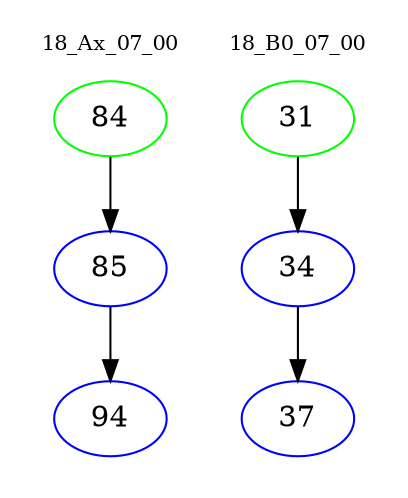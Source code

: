 digraph{
subgraph cluster_0 {
color = white
label = "18_Ax_07_00";
fontsize=10;
T0_84 [label="84", color="green"]
T0_84 -> T0_85 [color="black"]
T0_85 [label="85", color="blue"]
T0_85 -> T0_94 [color="black"]
T0_94 [label="94", color="blue"]
}
subgraph cluster_1 {
color = white
label = "18_B0_07_00";
fontsize=10;
T1_31 [label="31", color="green"]
T1_31 -> T1_34 [color="black"]
T1_34 [label="34", color="blue"]
T1_34 -> T1_37 [color="black"]
T1_37 [label="37", color="blue"]
}
}
